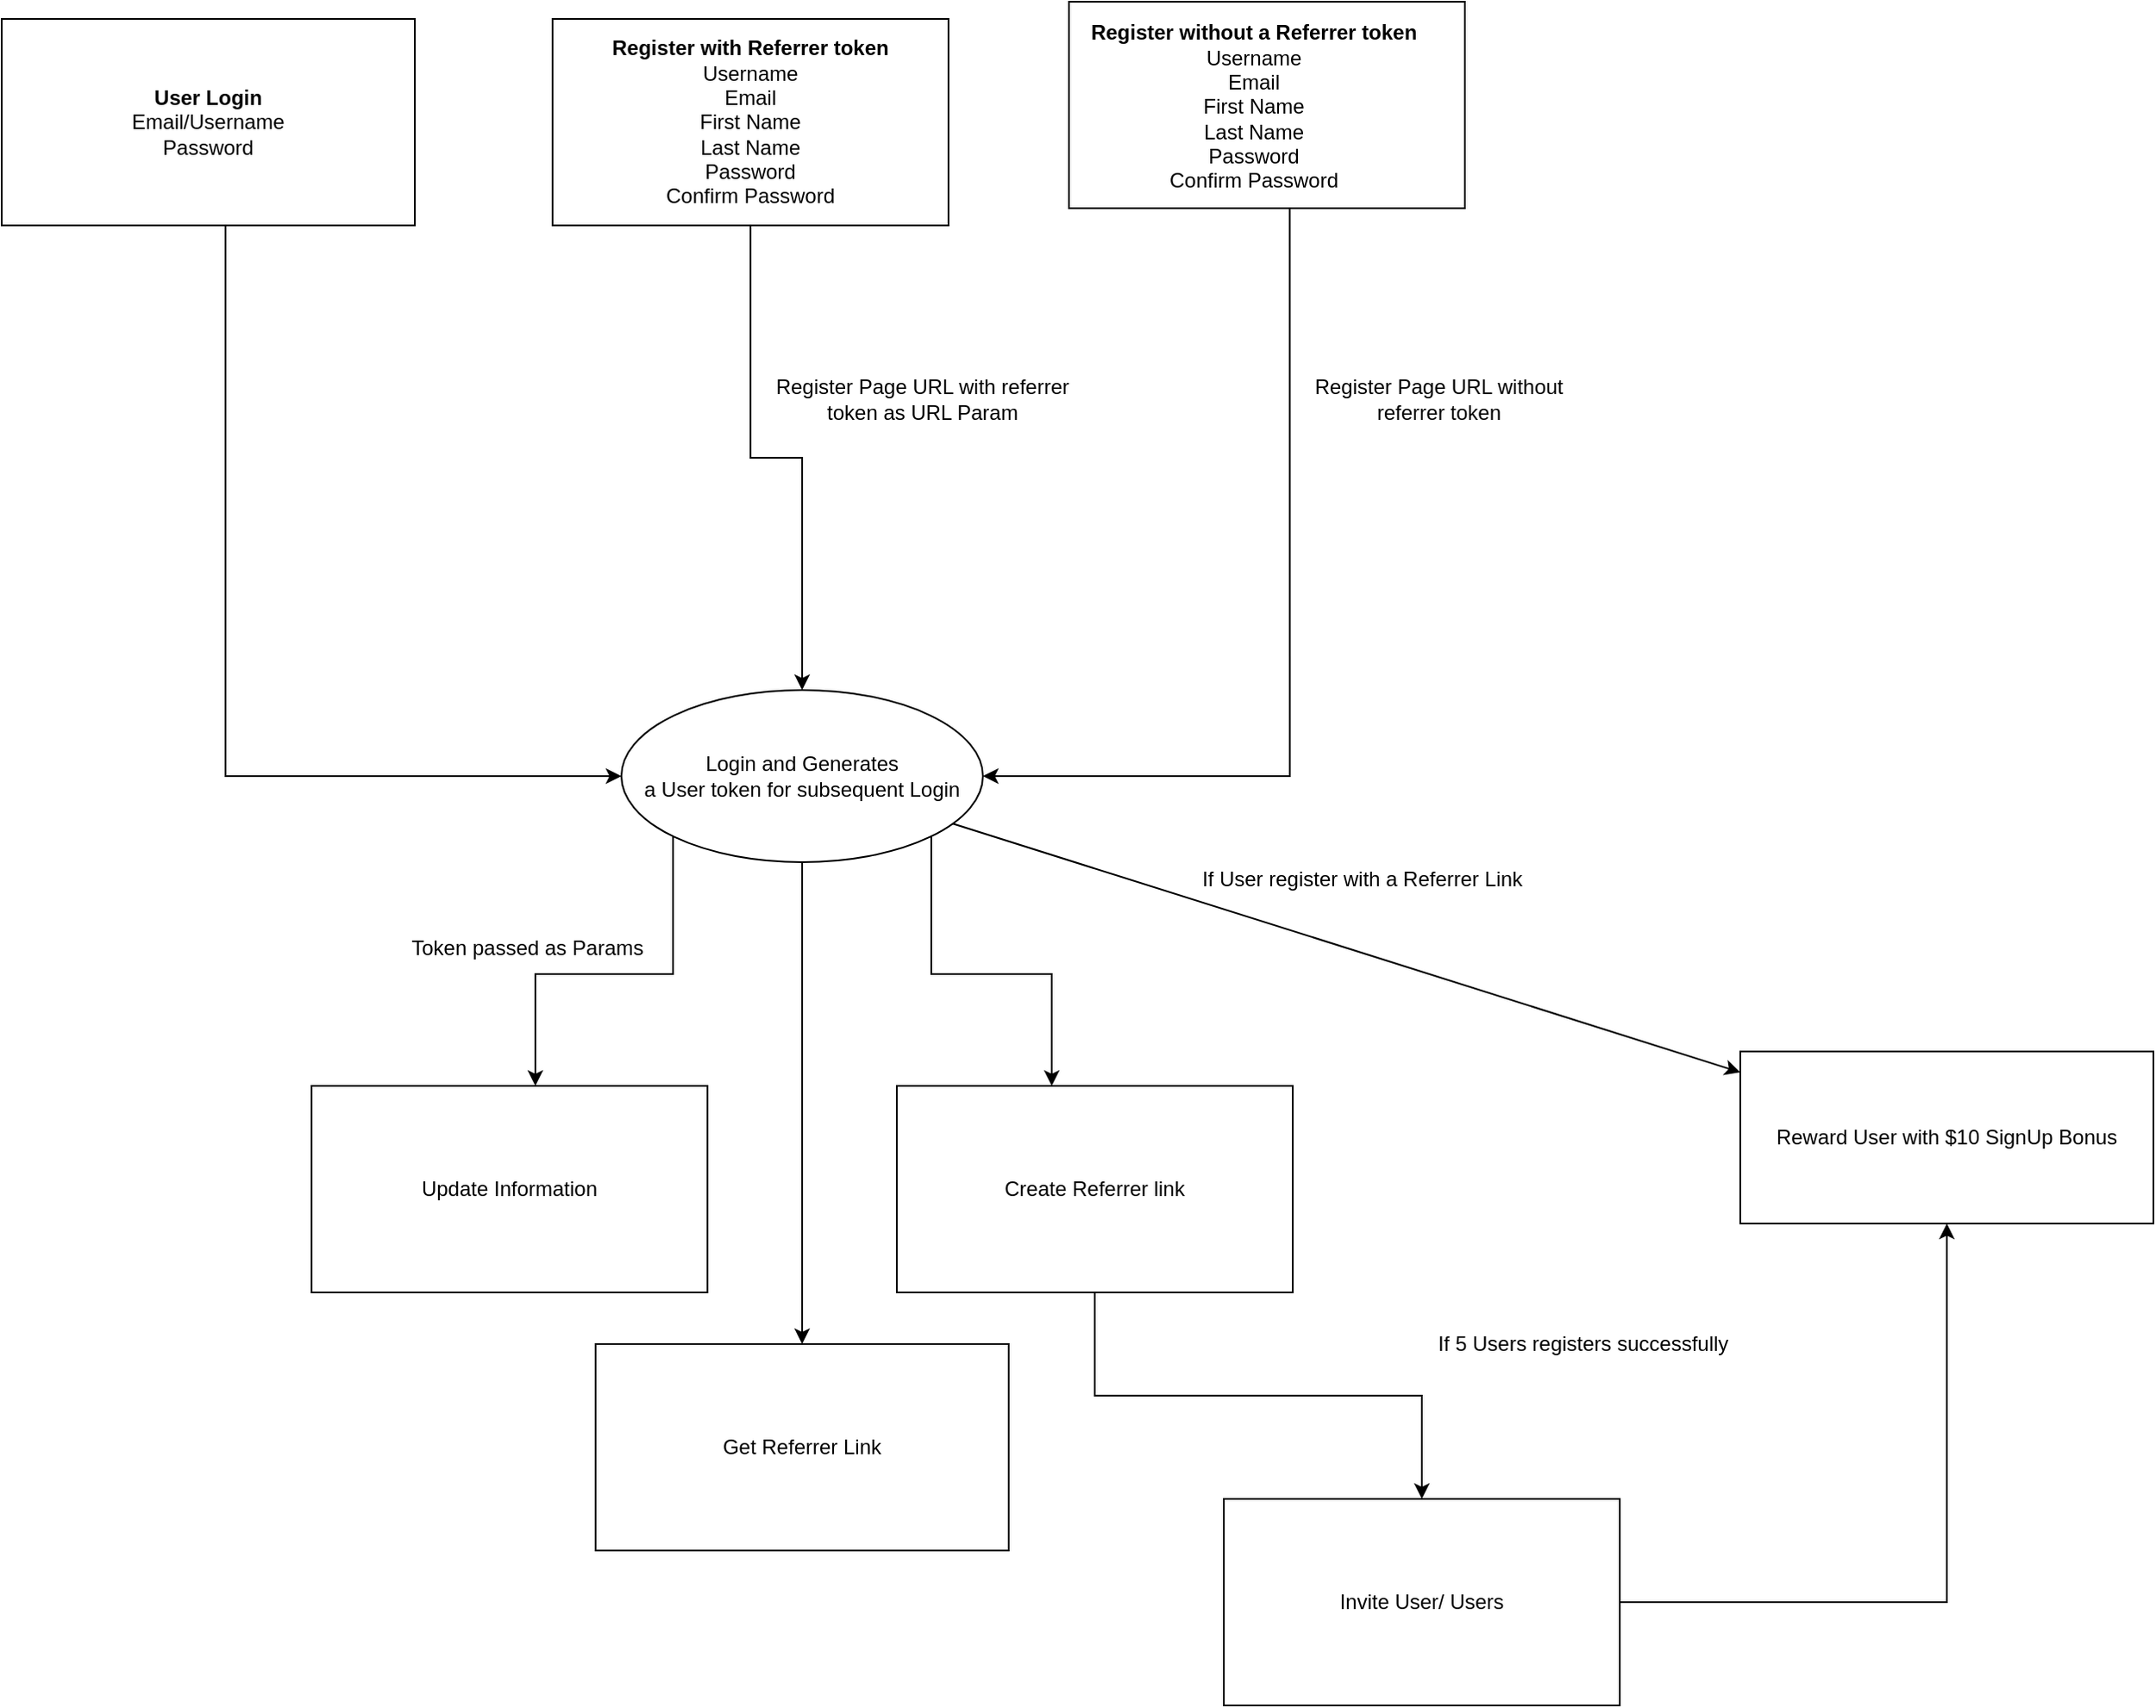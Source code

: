 <mxfile version="13.1.1" type="github">
  <diagram id="Wy2fdePZcEcgJuRb0x6n" name="Page-1">
    <mxGraphModel dx="2037" dy="1134" grid="1" gridSize="10" guides="1" tooltips="1" connect="1" arrows="1" fold="1" page="1" pageScale="1" pageWidth="827" pageHeight="1169" math="0" shadow="0">
      <root>
        <mxCell id="0" />
        <mxCell id="1" parent="0" />
        <mxCell id="mcqtp2vvtmeLN--FUrFd-6" value="" style="edgeStyle=orthogonalEdgeStyle;rounded=0;orthogonalLoop=1;jettySize=auto;html=1;" edge="1" parent="1" source="mcqtp2vvtmeLN--FUrFd-3" target="mcqtp2vvtmeLN--FUrFd-11">
          <mxGeometry relative="1" as="geometry">
            <mxPoint x="520" y="540" as="targetPoint" />
            <Array as="points" />
          </mxGeometry>
        </mxCell>
        <mxCell id="mcqtp2vvtmeLN--FUrFd-3" value="" style="rounded=0;whiteSpace=wrap;html=1;" vertex="1" parent="1">
          <mxGeometry x="370" y="160" width="230" height="120" as="geometry" />
        </mxCell>
        <mxCell id="mcqtp2vvtmeLN--FUrFd-15" value="" style="edgeStyle=orthogonalEdgeStyle;rounded=0;orthogonalLoop=1;jettySize=auto;html=1;" edge="1" parent="1" source="mcqtp2vvtmeLN--FUrFd-12" target="mcqtp2vvtmeLN--FUrFd-11">
          <mxGeometry relative="1" as="geometry">
            <mxPoint x="370" y="350" as="targetPoint" />
            <Array as="points">
              <mxPoint x="180" y="600" />
            </Array>
          </mxGeometry>
        </mxCell>
        <mxCell id="mcqtp2vvtmeLN--FUrFd-12" value="&lt;b&gt;User Login&lt;br&gt;&lt;/b&gt;Email/Username&lt;br&gt;Password" style="rounded=0;whiteSpace=wrap;html=1;" vertex="1" parent="1">
          <mxGeometry x="50" y="160" width="240" height="120" as="geometry" />
        </mxCell>
        <mxCell id="mcqtp2vvtmeLN--FUrFd-4" value="&lt;b&gt;Register with Referrer token&lt;/b&gt;&lt;br&gt;Username&lt;br&gt;Email&lt;br&gt;First Name&lt;br&gt;Last Name&lt;br&gt;Password&lt;br&gt;Confirm Password" style="text;html=1;strokeColor=none;fillColor=none;align=center;verticalAlign=middle;whiteSpace=wrap;rounded=0;" vertex="1" parent="1">
          <mxGeometry x="395" y="171.25" width="180" height="97.5" as="geometry" />
        </mxCell>
        <mxCell id="mcqtp2vvtmeLN--FUrFd-10" value="" style="edgeStyle=orthogonalEdgeStyle;rounded=0;orthogonalLoop=1;jettySize=auto;html=1;entryX=1;entryY=0.5;entryDx=0;entryDy=0;exitX=0.75;exitY=1;exitDx=0;exitDy=0;" edge="1" parent="1" target="mcqtp2vvtmeLN--FUrFd-11">
          <mxGeometry relative="1" as="geometry">
            <mxPoint x="798.25" y="262.5" as="sourcePoint" />
            <mxPoint x="592" y="600.0" as="targetPoint" />
            <Array as="points">
              <mxPoint x="798" y="600" />
            </Array>
          </mxGeometry>
        </mxCell>
        <mxCell id="mcqtp2vvtmeLN--FUrFd-7" value="" style="rounded=0;whiteSpace=wrap;html=1;" vertex="1" parent="1">
          <mxGeometry x="670" y="150" width="230" height="120" as="geometry" />
        </mxCell>
        <mxCell id="mcqtp2vvtmeLN--FUrFd-8" value="&lt;b&gt;Register without a Referrer token&lt;br&gt;&lt;/b&gt;Username&lt;br&gt;Email&lt;br&gt;First Name&lt;br&gt;Last Name&lt;br&gt;Password&lt;br&gt;Confirm Password" style="text;html=1;strokeColor=none;fillColor=none;align=center;verticalAlign=middle;whiteSpace=wrap;rounded=0;" vertex="1" parent="1">
          <mxGeometry x="680" y="160" width="195" height="102.5" as="geometry" />
        </mxCell>
        <mxCell id="mcqtp2vvtmeLN--FUrFd-30" style="edgeStyle=orthogonalEdgeStyle;rounded=0;orthogonalLoop=1;jettySize=auto;html=1;" edge="1" parent="1" source="mcqtp2vvtmeLN--FUrFd-11" target="mcqtp2vvtmeLN--FUrFd-22">
          <mxGeometry relative="1" as="geometry">
            <Array as="points">
              <mxPoint x="440" y="715" />
              <mxPoint x="360" y="715" />
            </Array>
          </mxGeometry>
        </mxCell>
        <mxCell id="mcqtp2vvtmeLN--FUrFd-33" style="edgeStyle=orthogonalEdgeStyle;rounded=0;orthogonalLoop=1;jettySize=auto;html=1;" edge="1" parent="1" source="mcqtp2vvtmeLN--FUrFd-11" target="mcqtp2vvtmeLN--FUrFd-32">
          <mxGeometry relative="1" as="geometry">
            <Array as="points">
              <mxPoint x="590" y="715" />
              <mxPoint x="660" y="715" />
            </Array>
          </mxGeometry>
        </mxCell>
        <mxCell id="mcqtp2vvtmeLN--FUrFd-38" style="edgeStyle=orthogonalEdgeStyle;rounded=0;orthogonalLoop=1;jettySize=auto;html=1;entryX=0.5;entryY=0;entryDx=0;entryDy=0;" edge="1" parent="1" source="mcqtp2vvtmeLN--FUrFd-11" target="mcqtp2vvtmeLN--FUrFd-37">
          <mxGeometry relative="1" as="geometry">
            <mxPoint x="515" y="900" as="targetPoint" />
          </mxGeometry>
        </mxCell>
        <mxCell id="mcqtp2vvtmeLN--FUrFd-11" value="Login and Generates &lt;br&gt;a User token for subsequent Login" style="ellipse;whiteSpace=wrap;html=1;" vertex="1" parent="1">
          <mxGeometry x="410" y="550" width="210" height="100" as="geometry" />
        </mxCell>
        <mxCell id="mcqtp2vvtmeLN--FUrFd-16" value="Register Page URL with referrer token as URL Param" style="text;html=1;strokeColor=none;fillColor=none;align=center;verticalAlign=middle;whiteSpace=wrap;rounded=0;" vertex="1" parent="1">
          <mxGeometry x="490" y="360" width="190" height="42.5" as="geometry" />
        </mxCell>
        <mxCell id="mcqtp2vvtmeLN--FUrFd-19" value="Register Page URL without referrer token" style="text;html=1;strokeColor=none;fillColor=none;align=center;verticalAlign=middle;whiteSpace=wrap;rounded=0;" vertex="1" parent="1">
          <mxGeometry x="800" y="341.25" width="170" height="80" as="geometry" />
        </mxCell>
        <mxCell id="mcqtp2vvtmeLN--FUrFd-22" value="Update Information" style="rounded=0;whiteSpace=wrap;html=1;" vertex="1" parent="1">
          <mxGeometry x="230" y="780" width="230" height="120" as="geometry" />
        </mxCell>
        <mxCell id="mcqtp2vvtmeLN--FUrFd-31" value="Token passed as Params" style="text;html=1;align=center;verticalAlign=middle;resizable=0;points=[];autosize=1;" vertex="1" parent="1">
          <mxGeometry x="280" y="690" width="150" height="20" as="geometry" />
        </mxCell>
        <mxCell id="mcqtp2vvtmeLN--FUrFd-42" style="edgeStyle=orthogonalEdgeStyle;rounded=0;orthogonalLoop=1;jettySize=auto;html=1;" edge="1" parent="1" source="mcqtp2vvtmeLN--FUrFd-32" target="mcqtp2vvtmeLN--FUrFd-40">
          <mxGeometry relative="1" as="geometry" />
        </mxCell>
        <mxCell id="mcqtp2vvtmeLN--FUrFd-32" value="Create Referrer link" style="rounded=0;whiteSpace=wrap;html=1;" vertex="1" parent="1">
          <mxGeometry x="570" y="780" width="230" height="120" as="geometry" />
        </mxCell>
        <mxCell id="mcqtp2vvtmeLN--FUrFd-37" value="Get Referrer Link" style="rounded=0;whiteSpace=wrap;html=1;" vertex="1" parent="1">
          <mxGeometry x="395" y="930" width="240" height="120" as="geometry" />
        </mxCell>
        <mxCell id="mcqtp2vvtmeLN--FUrFd-51" style="edgeStyle=orthogonalEdgeStyle;rounded=0;orthogonalLoop=1;jettySize=auto;html=1;" edge="1" parent="1" source="mcqtp2vvtmeLN--FUrFd-40" target="mcqtp2vvtmeLN--FUrFd-44">
          <mxGeometry relative="1" as="geometry" />
        </mxCell>
        <mxCell id="mcqtp2vvtmeLN--FUrFd-40" value="Invite User/ Users" style="rounded=0;whiteSpace=wrap;html=1;" vertex="1" parent="1">
          <mxGeometry x="760" y="1020" width="230" height="120" as="geometry" />
        </mxCell>
        <mxCell id="mcqtp2vvtmeLN--FUrFd-43" value="" style="endArrow=classic;html=1;" edge="1" parent="1" source="mcqtp2vvtmeLN--FUrFd-11" target="mcqtp2vvtmeLN--FUrFd-44">
          <mxGeometry width="50" height="50" relative="1" as="geometry">
            <mxPoint x="880" y="710" as="sourcePoint" />
            <mxPoint x="900" y="710" as="targetPoint" />
          </mxGeometry>
        </mxCell>
        <mxCell id="mcqtp2vvtmeLN--FUrFd-44" value="Reward User with $10 SignUp Bonus" style="rounded=0;whiteSpace=wrap;html=1;" vertex="1" parent="1">
          <mxGeometry x="1060" y="760" width="240" height="100" as="geometry" />
        </mxCell>
        <mxCell id="mcqtp2vvtmeLN--FUrFd-45" value="If User register with a Referrer Link" style="text;html=1;align=center;verticalAlign=middle;resizable=0;points=[];autosize=1;" vertex="1" parent="1">
          <mxGeometry x="740" y="650" width="200" height="20" as="geometry" />
        </mxCell>
        <mxCell id="mcqtp2vvtmeLN--FUrFd-47" value="If 5 Users registers successfully&amp;nbsp;" style="text;html=1;align=center;verticalAlign=middle;resizable=0;points=[];autosize=1;" vertex="1" parent="1">
          <mxGeometry x="875" y="920" width="190" height="20" as="geometry" />
        </mxCell>
      </root>
    </mxGraphModel>
  </diagram>
</mxfile>
